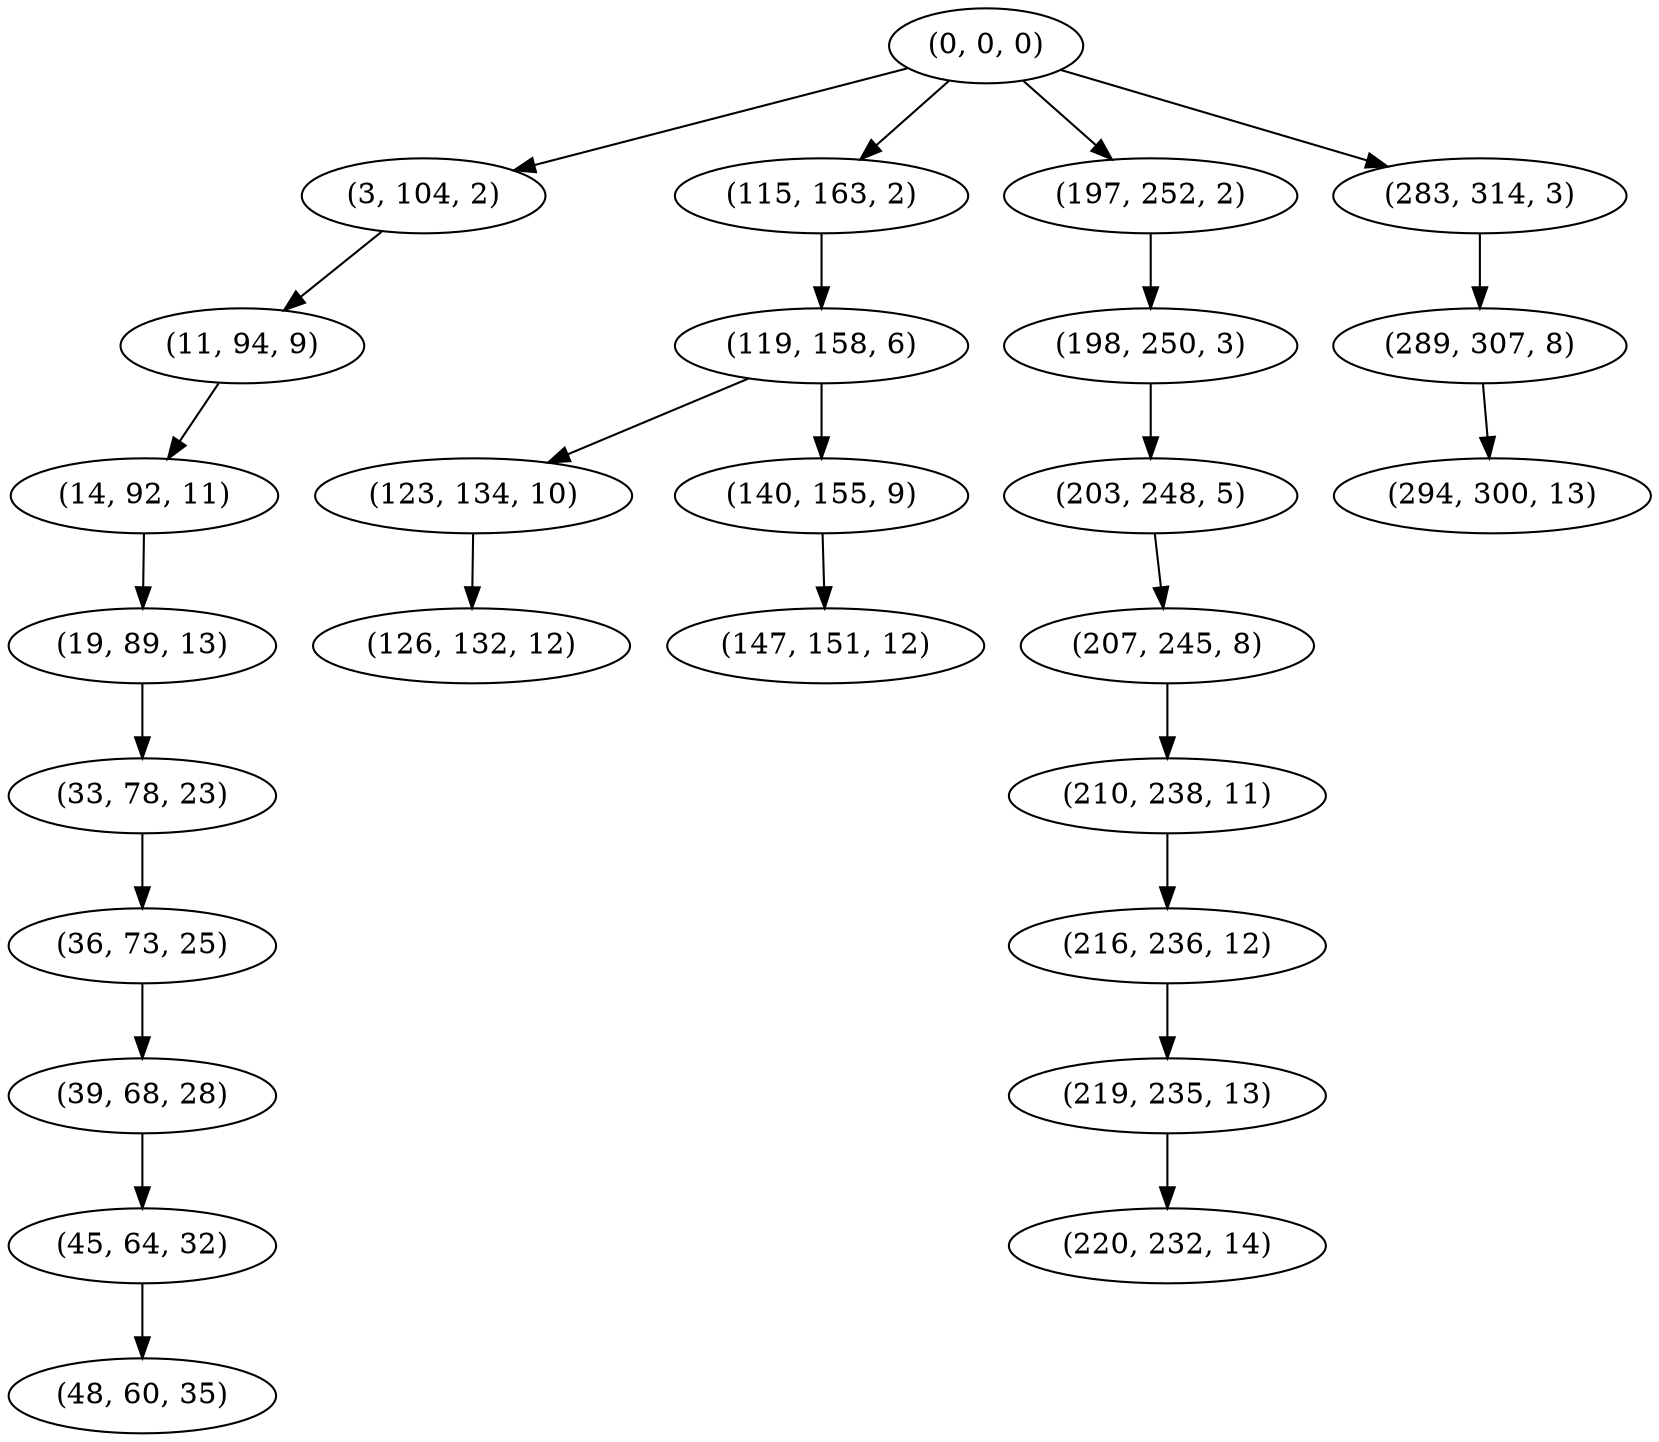 digraph tree {
    "(0, 0, 0)";
    "(3, 104, 2)";
    "(11, 94, 9)";
    "(14, 92, 11)";
    "(19, 89, 13)";
    "(33, 78, 23)";
    "(36, 73, 25)";
    "(39, 68, 28)";
    "(45, 64, 32)";
    "(48, 60, 35)";
    "(115, 163, 2)";
    "(119, 158, 6)";
    "(123, 134, 10)";
    "(126, 132, 12)";
    "(140, 155, 9)";
    "(147, 151, 12)";
    "(197, 252, 2)";
    "(198, 250, 3)";
    "(203, 248, 5)";
    "(207, 245, 8)";
    "(210, 238, 11)";
    "(216, 236, 12)";
    "(219, 235, 13)";
    "(220, 232, 14)";
    "(283, 314, 3)";
    "(289, 307, 8)";
    "(294, 300, 13)";
    "(0, 0, 0)" -> "(3, 104, 2)";
    "(0, 0, 0)" -> "(115, 163, 2)";
    "(0, 0, 0)" -> "(197, 252, 2)";
    "(0, 0, 0)" -> "(283, 314, 3)";
    "(3, 104, 2)" -> "(11, 94, 9)";
    "(11, 94, 9)" -> "(14, 92, 11)";
    "(14, 92, 11)" -> "(19, 89, 13)";
    "(19, 89, 13)" -> "(33, 78, 23)";
    "(33, 78, 23)" -> "(36, 73, 25)";
    "(36, 73, 25)" -> "(39, 68, 28)";
    "(39, 68, 28)" -> "(45, 64, 32)";
    "(45, 64, 32)" -> "(48, 60, 35)";
    "(115, 163, 2)" -> "(119, 158, 6)";
    "(119, 158, 6)" -> "(123, 134, 10)";
    "(119, 158, 6)" -> "(140, 155, 9)";
    "(123, 134, 10)" -> "(126, 132, 12)";
    "(140, 155, 9)" -> "(147, 151, 12)";
    "(197, 252, 2)" -> "(198, 250, 3)";
    "(198, 250, 3)" -> "(203, 248, 5)";
    "(203, 248, 5)" -> "(207, 245, 8)";
    "(207, 245, 8)" -> "(210, 238, 11)";
    "(210, 238, 11)" -> "(216, 236, 12)";
    "(216, 236, 12)" -> "(219, 235, 13)";
    "(219, 235, 13)" -> "(220, 232, 14)";
    "(283, 314, 3)" -> "(289, 307, 8)";
    "(289, 307, 8)" -> "(294, 300, 13)";
}
